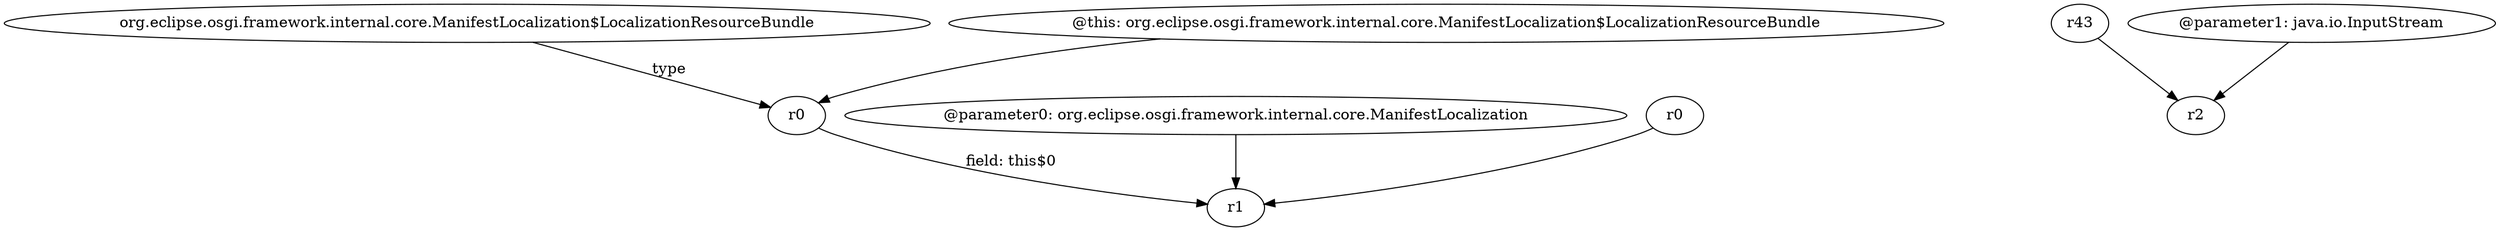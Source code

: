digraph g {
0[label="org.eclipse.osgi.framework.internal.core.ManifestLocalization$LocalizationResourceBundle"]
1[label="r0"]
0->1[label="type"]
2[label="@parameter0: org.eclipse.osgi.framework.internal.core.ManifestLocalization"]
3[label="r1"]
2->3[label=""]
4[label="@this: org.eclipse.osgi.framework.internal.core.ManifestLocalization$LocalizationResourceBundle"]
4->1[label=""]
5[label="r43"]
6[label="r2"]
5->6[label=""]
7[label="@parameter1: java.io.InputStream"]
7->6[label=""]
8[label="r0"]
8->3[label=""]
1->3[label="field: this$0"]
}
